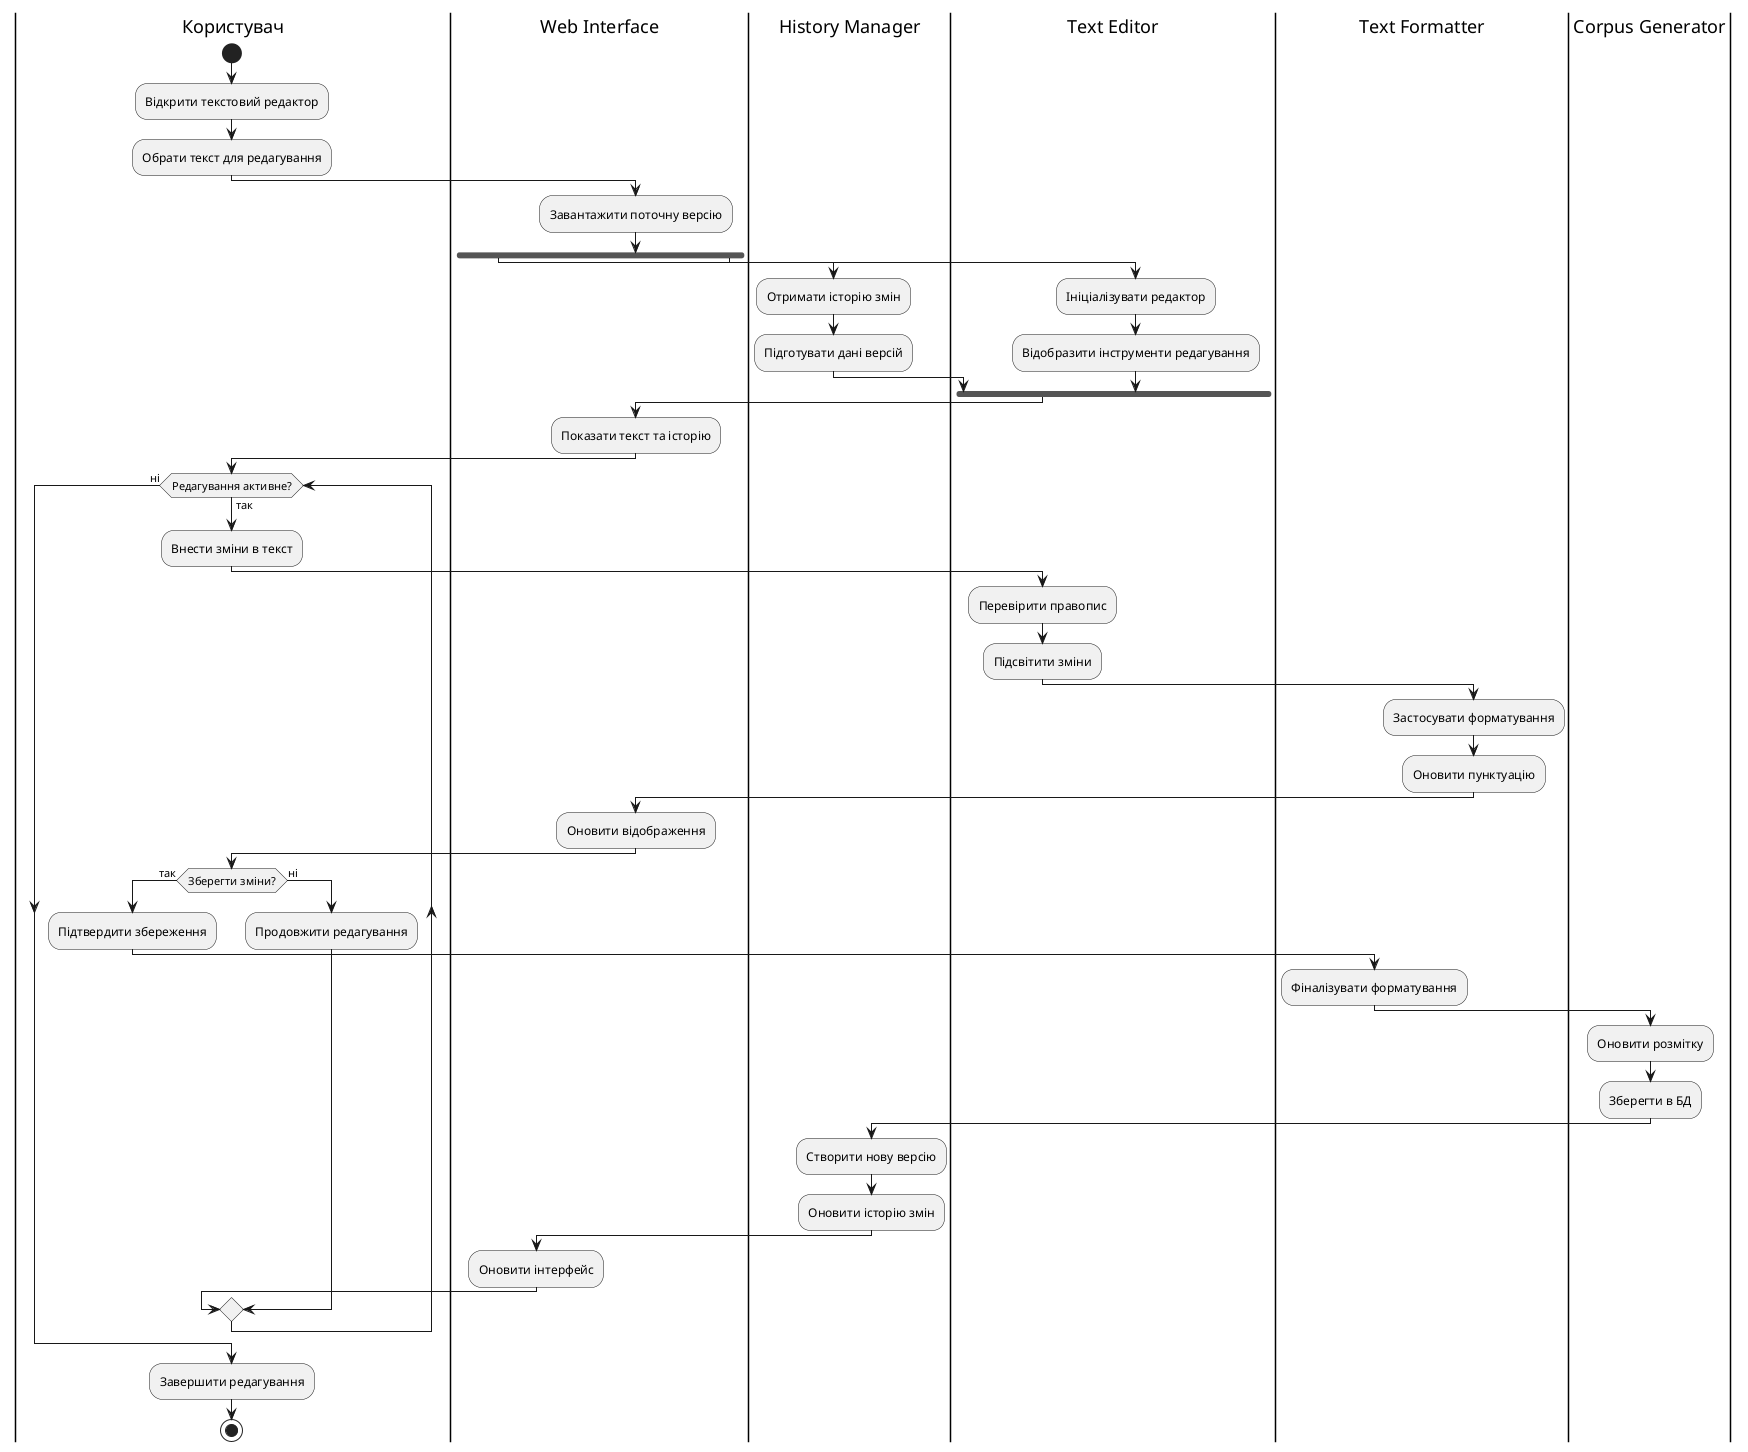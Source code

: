 @startuml
|Користувач|
start
:Відкрити текстовий редактор;
:Обрати текст для редагування;

|Web Interface|
:Завантажити поточну версію;
fork
  |History Manager|
  :Отримати історію змін;
  :Підготувати дані версій;
fork again
  |Text Editor|
  :Ініціалізувати редактор;
  :Відобразити інструменти редагування;
end fork

|Web Interface|
:Показати текст та історію;

|Користувач|
while (Редагування активне?) is (так)
  :Внести зміни в текст;
  
  |Text Editor|
  :Перевірити правопис;
  :Підсвітити зміни;
  
  |Text Formatter|
  :Застосувати форматування;
  :Оновити пунктуацію;
  
  |Web Interface|
  :Оновити відображення;
  
  |Користувач|
  if (Зберегти зміни?) then (так)
    :Підтвердити збереження;
    
    |Text Formatter|
    :Фіналізувати форматування;
    
    |Corpus Generator|
    :Оновити розмітку;
    :Зберегти в БД;
    
    |History Manager|
    :Створити нову версію;
    :Оновити історію змін;
    
    |Web Interface|
    :Оновити інтерфейс;
    
    |Користувач|
  else (ні)
    :Продовжити редагування;
  endif
endwhile (ні)

:Завершити редагування;
stop

@enduml 